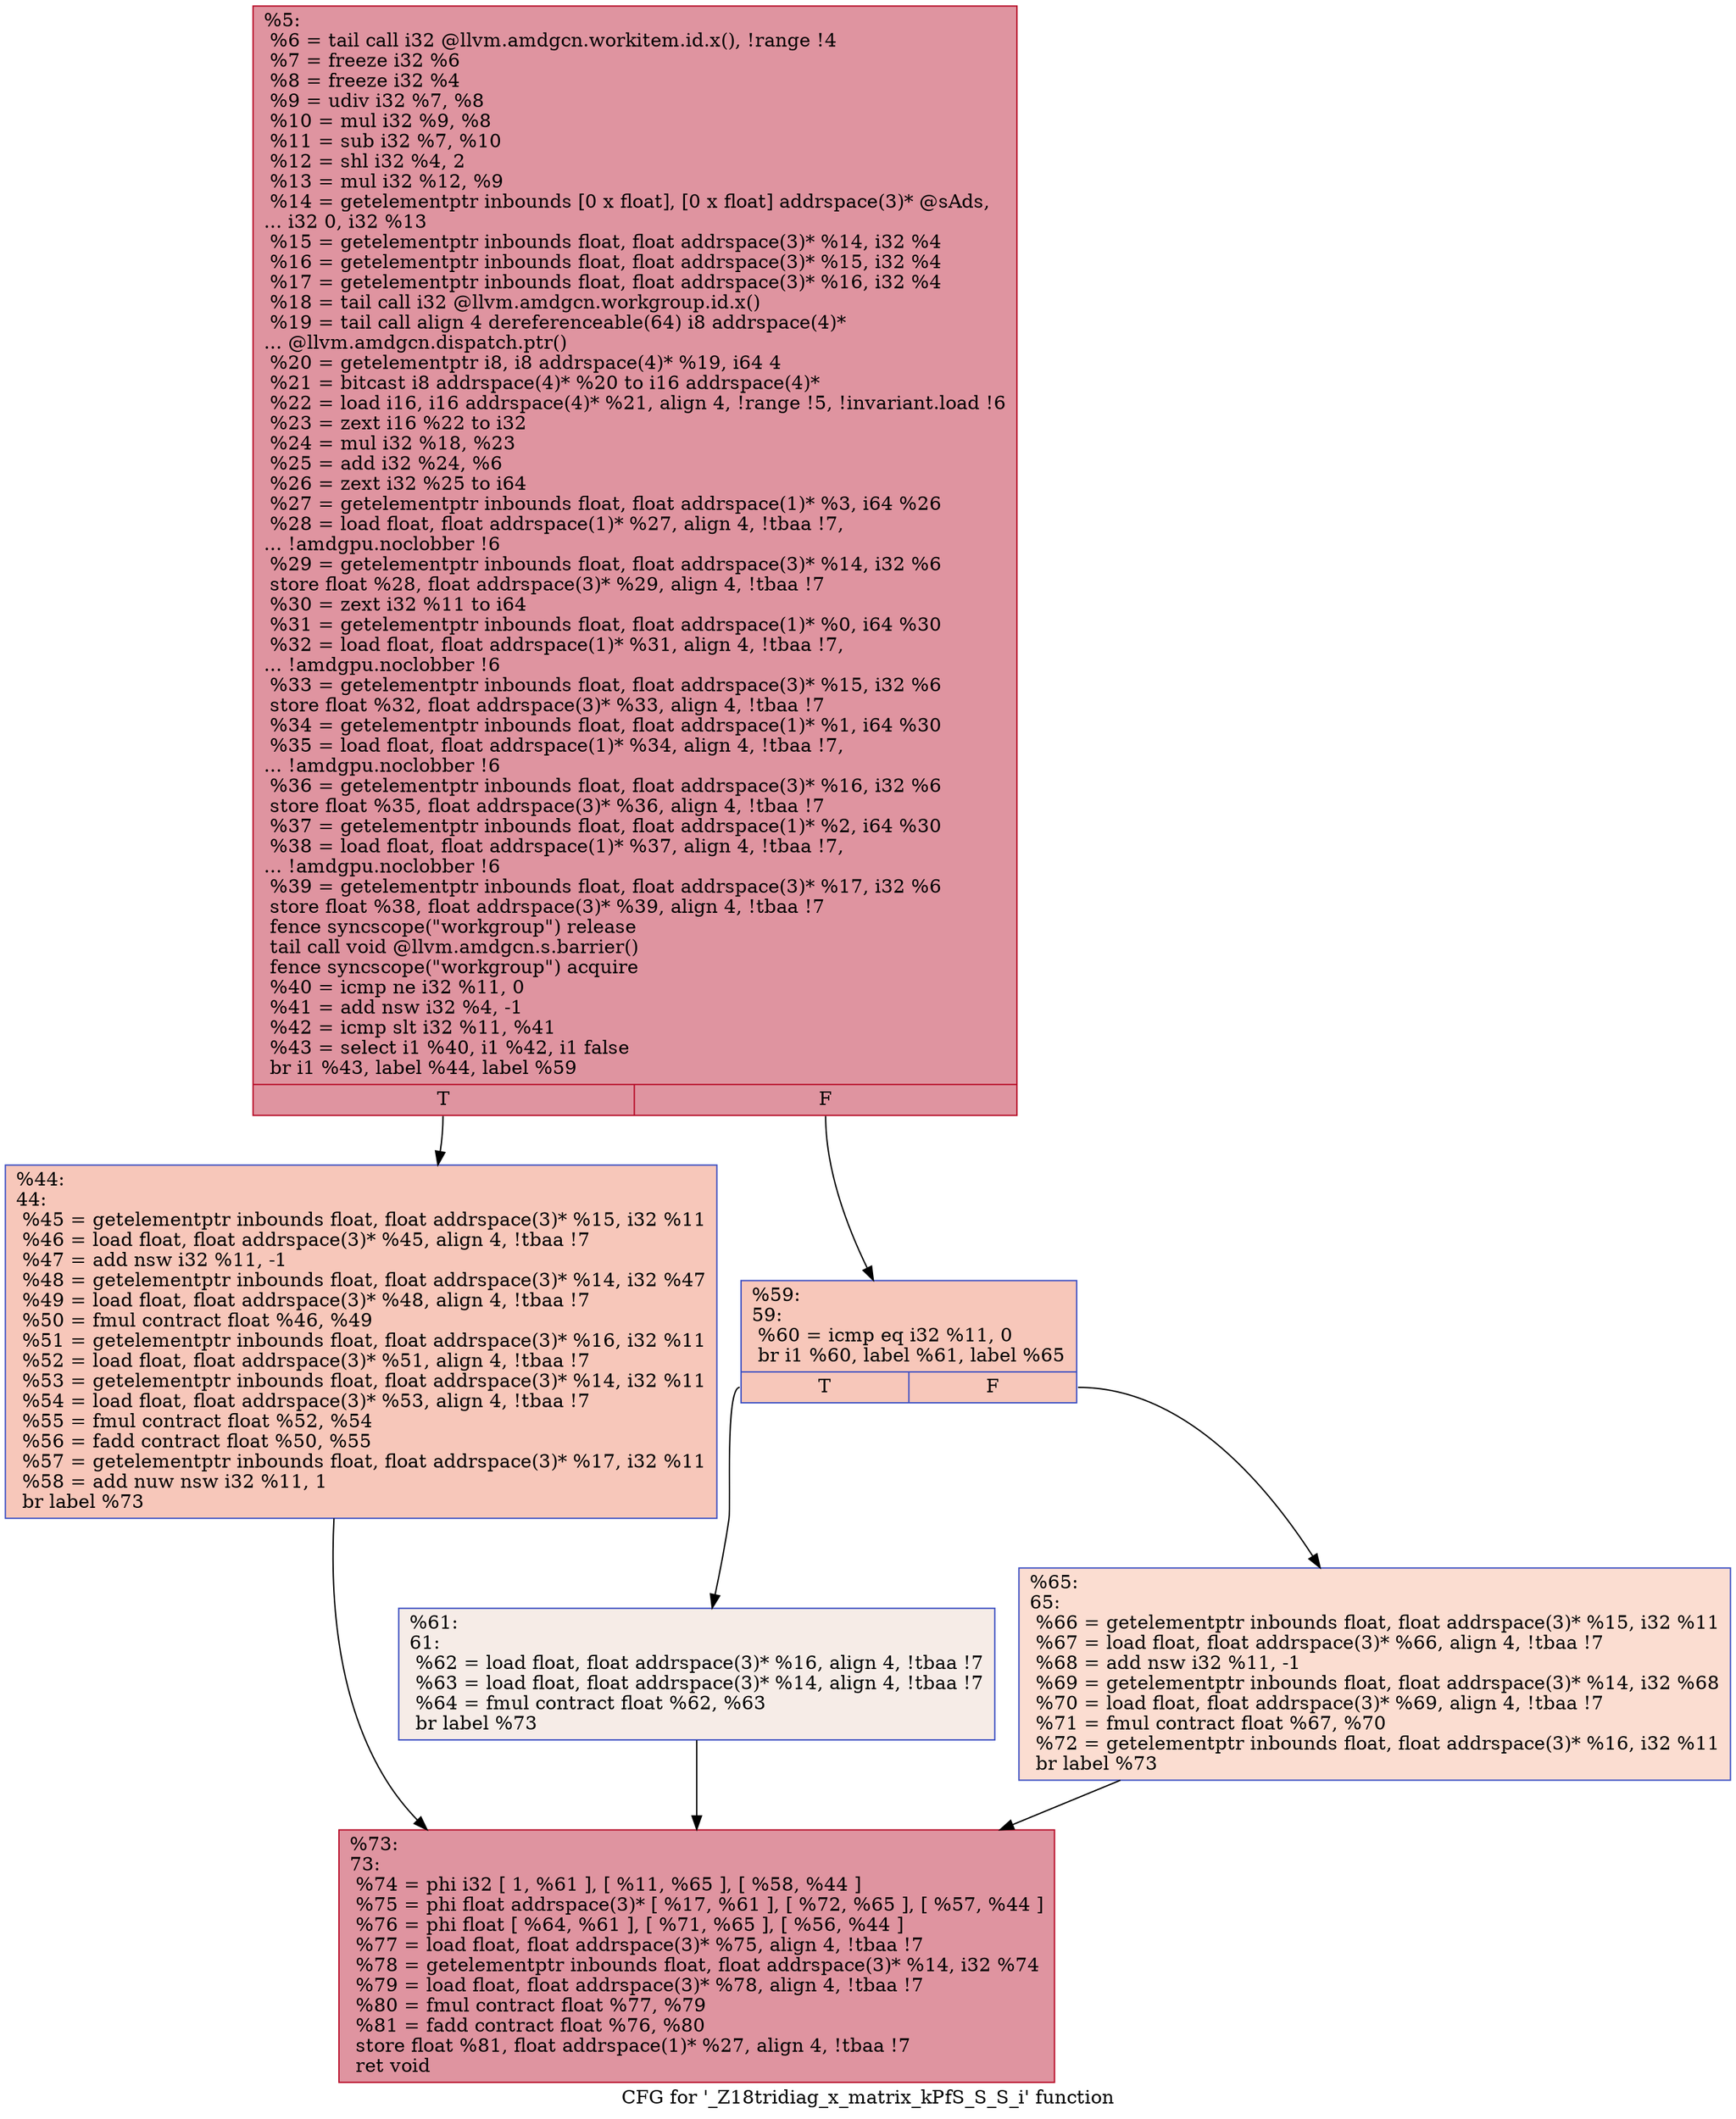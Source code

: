 digraph "CFG for '_Z18tridiag_x_matrix_kPfS_S_S_i' function" {
	label="CFG for '_Z18tridiag_x_matrix_kPfS_S_S_i' function";

	Node0x5f8b710 [shape=record,color="#b70d28ff", style=filled, fillcolor="#b70d2870",label="{%5:\l  %6 = tail call i32 @llvm.amdgcn.workitem.id.x(), !range !4\l  %7 = freeze i32 %6\l  %8 = freeze i32 %4\l  %9 = udiv i32 %7, %8\l  %10 = mul i32 %9, %8\l  %11 = sub i32 %7, %10\l  %12 = shl i32 %4, 2\l  %13 = mul i32 %12, %9\l  %14 = getelementptr inbounds [0 x float], [0 x float] addrspace(3)* @sAds,\l... i32 0, i32 %13\l  %15 = getelementptr inbounds float, float addrspace(3)* %14, i32 %4\l  %16 = getelementptr inbounds float, float addrspace(3)* %15, i32 %4\l  %17 = getelementptr inbounds float, float addrspace(3)* %16, i32 %4\l  %18 = tail call i32 @llvm.amdgcn.workgroup.id.x()\l  %19 = tail call align 4 dereferenceable(64) i8 addrspace(4)*\l... @llvm.amdgcn.dispatch.ptr()\l  %20 = getelementptr i8, i8 addrspace(4)* %19, i64 4\l  %21 = bitcast i8 addrspace(4)* %20 to i16 addrspace(4)*\l  %22 = load i16, i16 addrspace(4)* %21, align 4, !range !5, !invariant.load !6\l  %23 = zext i16 %22 to i32\l  %24 = mul i32 %18, %23\l  %25 = add i32 %24, %6\l  %26 = zext i32 %25 to i64\l  %27 = getelementptr inbounds float, float addrspace(1)* %3, i64 %26\l  %28 = load float, float addrspace(1)* %27, align 4, !tbaa !7,\l... !amdgpu.noclobber !6\l  %29 = getelementptr inbounds float, float addrspace(3)* %14, i32 %6\l  store float %28, float addrspace(3)* %29, align 4, !tbaa !7\l  %30 = zext i32 %11 to i64\l  %31 = getelementptr inbounds float, float addrspace(1)* %0, i64 %30\l  %32 = load float, float addrspace(1)* %31, align 4, !tbaa !7,\l... !amdgpu.noclobber !6\l  %33 = getelementptr inbounds float, float addrspace(3)* %15, i32 %6\l  store float %32, float addrspace(3)* %33, align 4, !tbaa !7\l  %34 = getelementptr inbounds float, float addrspace(1)* %1, i64 %30\l  %35 = load float, float addrspace(1)* %34, align 4, !tbaa !7,\l... !amdgpu.noclobber !6\l  %36 = getelementptr inbounds float, float addrspace(3)* %16, i32 %6\l  store float %35, float addrspace(3)* %36, align 4, !tbaa !7\l  %37 = getelementptr inbounds float, float addrspace(1)* %2, i64 %30\l  %38 = load float, float addrspace(1)* %37, align 4, !tbaa !7,\l... !amdgpu.noclobber !6\l  %39 = getelementptr inbounds float, float addrspace(3)* %17, i32 %6\l  store float %38, float addrspace(3)* %39, align 4, !tbaa !7\l  fence syncscope(\"workgroup\") release\l  tail call void @llvm.amdgcn.s.barrier()\l  fence syncscope(\"workgroup\") acquire\l  %40 = icmp ne i32 %11, 0\l  %41 = add nsw i32 %4, -1\l  %42 = icmp slt i32 %11, %41\l  %43 = select i1 %40, i1 %42, i1 false\l  br i1 %43, label %44, label %59\l|{<s0>T|<s1>F}}"];
	Node0x5f8b710:s0 -> Node0x5f8fb70;
	Node0x5f8b710:s1 -> Node0x5f8fc00;
	Node0x5f8fb70 [shape=record,color="#3d50c3ff", style=filled, fillcolor="#ec7f6370",label="{%44:\l44:                                               \l  %45 = getelementptr inbounds float, float addrspace(3)* %15, i32 %11\l  %46 = load float, float addrspace(3)* %45, align 4, !tbaa !7\l  %47 = add nsw i32 %11, -1\l  %48 = getelementptr inbounds float, float addrspace(3)* %14, i32 %47\l  %49 = load float, float addrspace(3)* %48, align 4, !tbaa !7\l  %50 = fmul contract float %46, %49\l  %51 = getelementptr inbounds float, float addrspace(3)* %16, i32 %11\l  %52 = load float, float addrspace(3)* %51, align 4, !tbaa !7\l  %53 = getelementptr inbounds float, float addrspace(3)* %14, i32 %11\l  %54 = load float, float addrspace(3)* %53, align 4, !tbaa !7\l  %55 = fmul contract float %52, %54\l  %56 = fadd contract float %50, %55\l  %57 = getelementptr inbounds float, float addrspace(3)* %17, i32 %11\l  %58 = add nuw nsw i32 %11, 1\l  br label %73\l}"];
	Node0x5f8fb70 -> Node0x5f90520;
	Node0x5f8fc00 [shape=record,color="#3d50c3ff", style=filled, fillcolor="#ec7f6370",label="{%59:\l59:                                               \l  %60 = icmp eq i32 %11, 0\l  br i1 %60, label %61, label %65\l|{<s0>T|<s1>F}}"];
	Node0x5f8fc00:s0 -> Node0x5f90670;
	Node0x5f8fc00:s1 -> Node0x5f906c0;
	Node0x5f90670 [shape=record,color="#3d50c3ff", style=filled, fillcolor="#ead5c970",label="{%61:\l61:                                               \l  %62 = load float, float addrspace(3)* %16, align 4, !tbaa !7\l  %63 = load float, float addrspace(3)* %14, align 4, !tbaa !7\l  %64 = fmul contract float %62, %63\l  br label %73\l}"];
	Node0x5f90670 -> Node0x5f90520;
	Node0x5f906c0 [shape=record,color="#3d50c3ff", style=filled, fillcolor="#f7b39670",label="{%65:\l65:                                               \l  %66 = getelementptr inbounds float, float addrspace(3)* %15, i32 %11\l  %67 = load float, float addrspace(3)* %66, align 4, !tbaa !7\l  %68 = add nsw i32 %11, -1\l  %69 = getelementptr inbounds float, float addrspace(3)* %14, i32 %68\l  %70 = load float, float addrspace(3)* %69, align 4, !tbaa !7\l  %71 = fmul contract float %67, %70\l  %72 = getelementptr inbounds float, float addrspace(3)* %16, i32 %11\l  br label %73\l}"];
	Node0x5f906c0 -> Node0x5f90520;
	Node0x5f90520 [shape=record,color="#b70d28ff", style=filled, fillcolor="#b70d2870",label="{%73:\l73:                                               \l  %74 = phi i32 [ 1, %61 ], [ %11, %65 ], [ %58, %44 ]\l  %75 = phi float addrspace(3)* [ %17, %61 ], [ %72, %65 ], [ %57, %44 ]\l  %76 = phi float [ %64, %61 ], [ %71, %65 ], [ %56, %44 ]\l  %77 = load float, float addrspace(3)* %75, align 4, !tbaa !7\l  %78 = getelementptr inbounds float, float addrspace(3)* %14, i32 %74\l  %79 = load float, float addrspace(3)* %78, align 4, !tbaa !7\l  %80 = fmul contract float %77, %79\l  %81 = fadd contract float %76, %80\l  store float %81, float addrspace(1)* %27, align 4, !tbaa !7\l  ret void\l}"];
}
